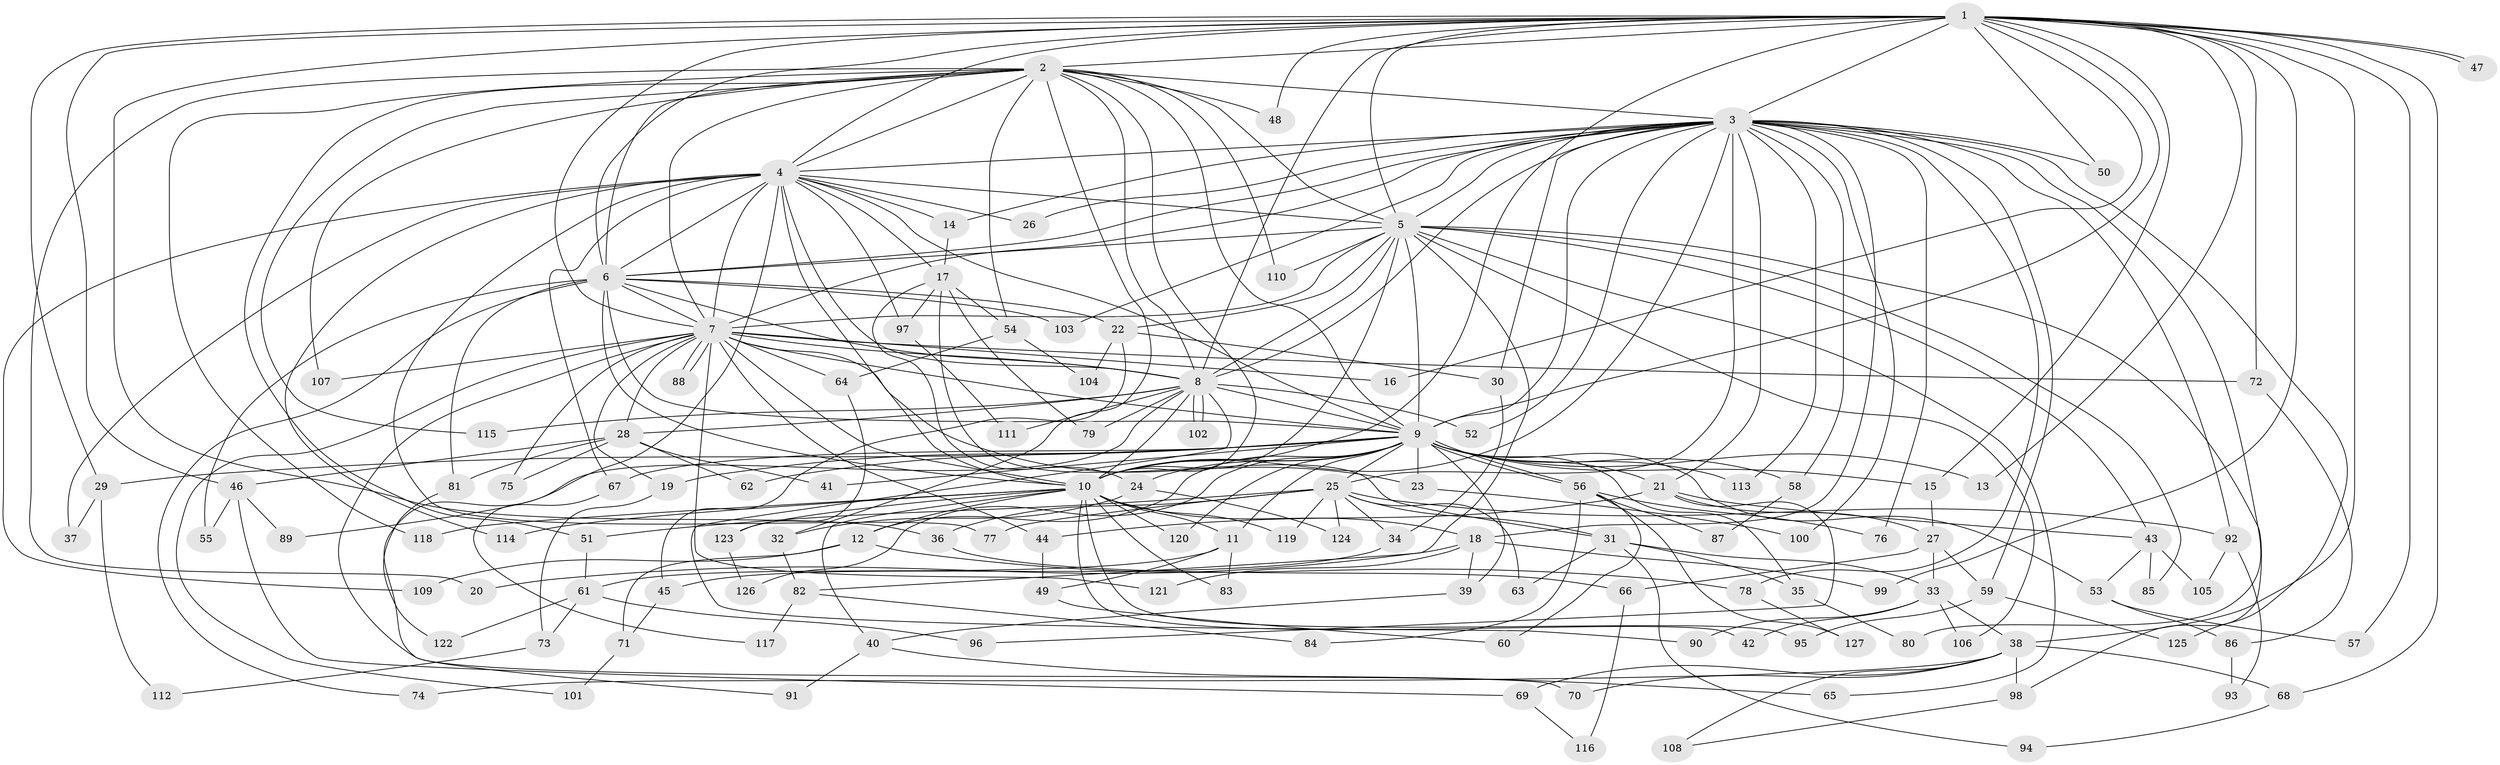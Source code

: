 // coarse degree distribution, {21: 0.010752688172043012, 23: 0.010752688172043012, 28: 0.010752688172043012, 16: 0.010752688172043012, 13: 0.010752688172043012, 18: 0.021505376344086023, 17: 0.010752688172043012, 29: 0.010752688172043012, 5: 0.043010752688172046, 6: 0.07526881720430108, 2: 0.45161290322580644, 3: 0.17204301075268819, 7: 0.03225806451612903, 4: 0.0967741935483871, 14: 0.010752688172043012, 1: 0.021505376344086023}
// Generated by graph-tools (version 1.1) at 2025/41/03/06/25 10:41:33]
// undirected, 127 vertices, 279 edges
graph export_dot {
graph [start="1"]
  node [color=gray90,style=filled];
  1;
  2;
  3;
  4;
  5;
  6;
  7;
  8;
  9;
  10;
  11;
  12;
  13;
  14;
  15;
  16;
  17;
  18;
  19;
  20;
  21;
  22;
  23;
  24;
  25;
  26;
  27;
  28;
  29;
  30;
  31;
  32;
  33;
  34;
  35;
  36;
  37;
  38;
  39;
  40;
  41;
  42;
  43;
  44;
  45;
  46;
  47;
  48;
  49;
  50;
  51;
  52;
  53;
  54;
  55;
  56;
  57;
  58;
  59;
  60;
  61;
  62;
  63;
  64;
  65;
  66;
  67;
  68;
  69;
  70;
  71;
  72;
  73;
  74;
  75;
  76;
  77;
  78;
  79;
  80;
  81;
  82;
  83;
  84;
  85;
  86;
  87;
  88;
  89;
  90;
  91;
  92;
  93;
  94;
  95;
  96;
  97;
  98;
  99;
  100;
  101;
  102;
  103;
  104;
  105;
  106;
  107;
  108;
  109;
  110;
  111;
  112;
  113;
  114;
  115;
  116;
  117;
  118;
  119;
  120;
  121;
  122;
  123;
  124;
  125;
  126;
  127;
  1 -- 2;
  1 -- 3;
  1 -- 4;
  1 -- 5;
  1 -- 6;
  1 -- 7;
  1 -- 8;
  1 -- 9;
  1 -- 10;
  1 -- 13;
  1 -- 15;
  1 -- 16;
  1 -- 29;
  1 -- 36;
  1 -- 38;
  1 -- 46;
  1 -- 47;
  1 -- 47;
  1 -- 48;
  1 -- 50;
  1 -- 57;
  1 -- 68;
  1 -- 72;
  1 -- 99;
  2 -- 3;
  2 -- 4;
  2 -- 5;
  2 -- 6;
  2 -- 7;
  2 -- 8;
  2 -- 9;
  2 -- 10;
  2 -- 20;
  2 -- 32;
  2 -- 48;
  2 -- 51;
  2 -- 54;
  2 -- 107;
  2 -- 110;
  2 -- 115;
  2 -- 118;
  3 -- 4;
  3 -- 5;
  3 -- 6;
  3 -- 7;
  3 -- 8;
  3 -- 9;
  3 -- 10;
  3 -- 14;
  3 -- 18;
  3 -- 21;
  3 -- 25;
  3 -- 26;
  3 -- 30;
  3 -- 50;
  3 -- 52;
  3 -- 58;
  3 -- 59;
  3 -- 76;
  3 -- 78;
  3 -- 80;
  3 -- 92;
  3 -- 100;
  3 -- 103;
  3 -- 113;
  3 -- 125;
  4 -- 5;
  4 -- 6;
  4 -- 7;
  4 -- 8;
  4 -- 9;
  4 -- 10;
  4 -- 14;
  4 -- 17;
  4 -- 26;
  4 -- 37;
  4 -- 67;
  4 -- 77;
  4 -- 91;
  4 -- 97;
  4 -- 109;
  4 -- 114;
  5 -- 6;
  5 -- 7;
  5 -- 8;
  5 -- 9;
  5 -- 10;
  5 -- 22;
  5 -- 43;
  5 -- 65;
  5 -- 82;
  5 -- 85;
  5 -- 98;
  5 -- 106;
  5 -- 110;
  6 -- 7;
  6 -- 8;
  6 -- 9;
  6 -- 10;
  6 -- 22;
  6 -- 55;
  6 -- 74;
  6 -- 81;
  6 -- 103;
  7 -- 8;
  7 -- 9;
  7 -- 10;
  7 -- 16;
  7 -- 19;
  7 -- 23;
  7 -- 28;
  7 -- 44;
  7 -- 64;
  7 -- 70;
  7 -- 72;
  7 -- 75;
  7 -- 88;
  7 -- 88;
  7 -- 101;
  7 -- 107;
  7 -- 121;
  8 -- 9;
  8 -- 10;
  8 -- 28;
  8 -- 52;
  8 -- 79;
  8 -- 89;
  8 -- 90;
  8 -- 102;
  8 -- 102;
  8 -- 111;
  8 -- 115;
  9 -- 10;
  9 -- 11;
  9 -- 12;
  9 -- 13;
  9 -- 15;
  9 -- 19;
  9 -- 21;
  9 -- 23;
  9 -- 24;
  9 -- 25;
  9 -- 29;
  9 -- 35;
  9 -- 39;
  9 -- 41;
  9 -- 53;
  9 -- 56;
  9 -- 56;
  9 -- 58;
  9 -- 62;
  9 -- 67;
  9 -- 113;
  9 -- 120;
  9 -- 126;
  10 -- 11;
  10 -- 12;
  10 -- 18;
  10 -- 40;
  10 -- 42;
  10 -- 83;
  10 -- 95;
  10 -- 114;
  10 -- 118;
  10 -- 119;
  10 -- 120;
  10 -- 123;
  11 -- 49;
  11 -- 61;
  11 -- 83;
  12 -- 71;
  12 -- 78;
  12 -- 109;
  14 -- 17;
  15 -- 27;
  17 -- 24;
  17 -- 31;
  17 -- 54;
  17 -- 79;
  17 -- 97;
  18 -- 20;
  18 -- 39;
  18 -- 99;
  18 -- 121;
  19 -- 73;
  21 -- 27;
  21 -- 43;
  21 -- 44;
  21 -- 96;
  22 -- 30;
  22 -- 45;
  22 -- 104;
  23 -- 100;
  24 -- 32;
  24 -- 124;
  25 -- 31;
  25 -- 34;
  25 -- 36;
  25 -- 51;
  25 -- 63;
  25 -- 77;
  25 -- 92;
  25 -- 119;
  25 -- 124;
  27 -- 33;
  27 -- 59;
  27 -- 66;
  28 -- 41;
  28 -- 46;
  28 -- 62;
  28 -- 75;
  28 -- 81;
  29 -- 37;
  29 -- 112;
  30 -- 34;
  31 -- 33;
  31 -- 35;
  31 -- 63;
  31 -- 94;
  32 -- 82;
  33 -- 38;
  33 -- 42;
  33 -- 90;
  33 -- 106;
  34 -- 45;
  35 -- 80;
  36 -- 66;
  38 -- 68;
  38 -- 69;
  38 -- 70;
  38 -- 74;
  38 -- 98;
  38 -- 108;
  39 -- 40;
  40 -- 65;
  40 -- 91;
  43 -- 53;
  43 -- 85;
  43 -- 105;
  44 -- 49;
  45 -- 71;
  46 -- 55;
  46 -- 69;
  46 -- 89;
  49 -- 60;
  51 -- 61;
  53 -- 57;
  53 -- 86;
  54 -- 64;
  54 -- 104;
  56 -- 60;
  56 -- 76;
  56 -- 84;
  56 -- 87;
  56 -- 127;
  58 -- 87;
  59 -- 95;
  59 -- 125;
  61 -- 73;
  61 -- 96;
  61 -- 122;
  64 -- 123;
  66 -- 116;
  67 -- 117;
  68 -- 94;
  69 -- 116;
  71 -- 101;
  72 -- 86;
  73 -- 112;
  78 -- 127;
  81 -- 122;
  82 -- 84;
  82 -- 117;
  86 -- 93;
  92 -- 93;
  92 -- 105;
  97 -- 111;
  98 -- 108;
  123 -- 126;
}

